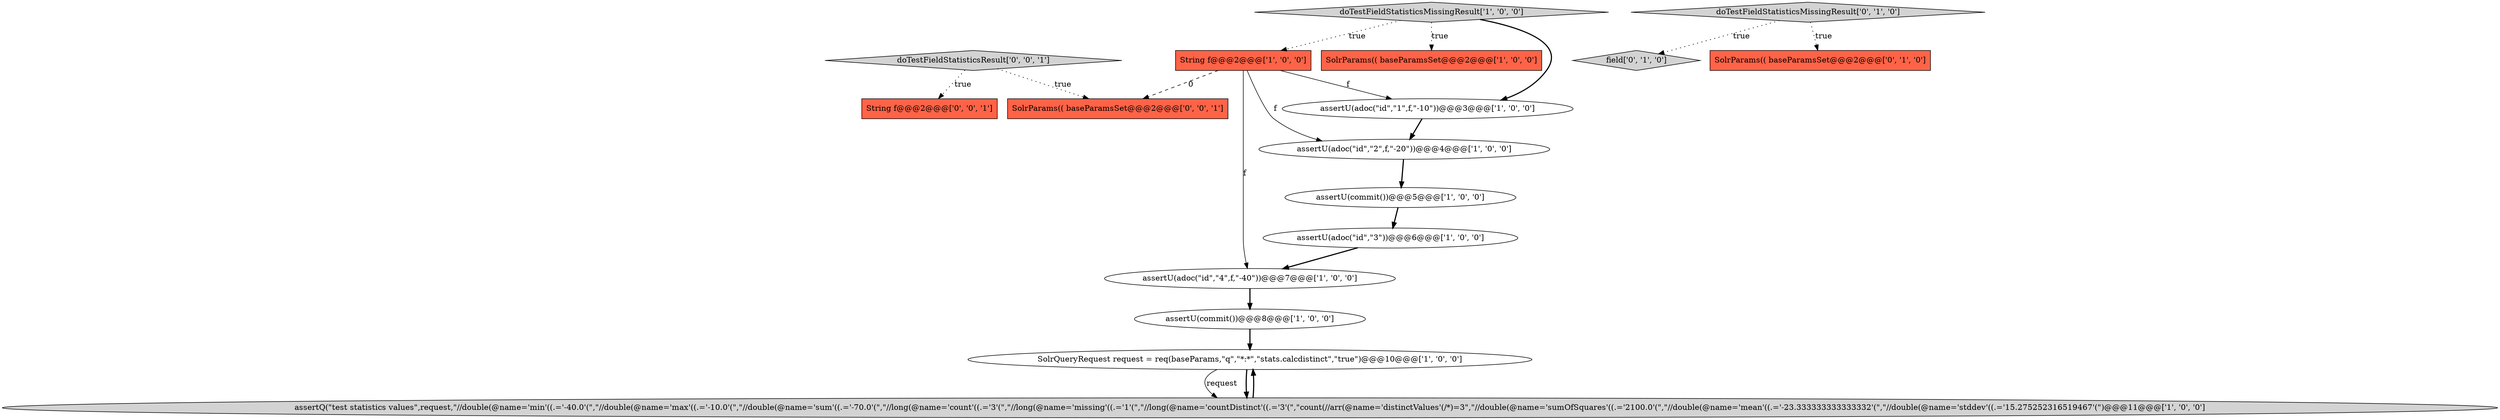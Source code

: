 digraph {
7 [style = filled, label = "assertU(adoc(\"id\",\"4\",f,\"-40\"))@@@7@@@['1', '0', '0']", fillcolor = white, shape = ellipse image = "AAA0AAABBB1BBB"];
8 [style = filled, label = "String f@@@2@@@['1', '0', '0']", fillcolor = tomato, shape = box image = "AAA0AAABBB1BBB"];
16 [style = filled, label = "SolrParams(( baseParamsSet@@@2@@@['0', '0', '1']", fillcolor = tomato, shape = box image = "AAA0AAABBB3BBB"];
5 [style = filled, label = "SolrParams(( baseParamsSet@@@2@@@['1', '0', '0']", fillcolor = tomato, shape = box image = "AAA0AAABBB1BBB"];
12 [style = filled, label = "field['0', '1', '0']", fillcolor = lightgray, shape = diamond image = "AAA0AAABBB2BBB"];
6 [style = filled, label = "assertU(adoc(\"id\",\"2\",f,\"-20\"))@@@4@@@['1', '0', '0']", fillcolor = white, shape = ellipse image = "AAA0AAABBB1BBB"];
10 [style = filled, label = "doTestFieldStatisticsMissingResult['1', '0', '0']", fillcolor = lightgray, shape = diamond image = "AAA0AAABBB1BBB"];
13 [style = filled, label = "doTestFieldStatisticsMissingResult['0', '1', '0']", fillcolor = lightgray, shape = diamond image = "AAA0AAABBB2BBB"];
2 [style = filled, label = "SolrQueryRequest request = req(baseParams,\"q\",\"*:*\",\"stats.calcdistinct\",\"true\")@@@10@@@['1', '0', '0']", fillcolor = white, shape = ellipse image = "AAA0AAABBB1BBB"];
9 [style = filled, label = "assertU(commit())@@@8@@@['1', '0', '0']", fillcolor = white, shape = ellipse image = "AAA0AAABBB1BBB"];
3 [style = filled, label = "assertU(commit())@@@5@@@['1', '0', '0']", fillcolor = white, shape = ellipse image = "AAA0AAABBB1BBB"];
0 [style = filled, label = "assertU(adoc(\"id\",\"1\",f,\"-10\"))@@@3@@@['1', '0', '0']", fillcolor = white, shape = ellipse image = "AAA0AAABBB1BBB"];
14 [style = filled, label = "doTestFieldStatisticsResult['0', '0', '1']", fillcolor = lightgray, shape = diamond image = "AAA0AAABBB3BBB"];
11 [style = filled, label = "SolrParams(( baseParamsSet@@@2@@@['0', '1', '0']", fillcolor = tomato, shape = box image = "AAA0AAABBB2BBB"];
15 [style = filled, label = "String f@@@2@@@['0', '0', '1']", fillcolor = tomato, shape = box image = "AAA0AAABBB3BBB"];
4 [style = filled, label = "assertQ(\"test statistics values\",request,\"//double(@name='min'((.='-40.0'(\",\"//double(@name='max'((.='-10.0'(\",\"//double(@name='sum'((.='-70.0'(\",\"//long(@name='count'((.='3'(\",\"//long(@name='missing'((.='1'(\",\"//long(@name='countDistinct'((.='3'(\",\"count(//arr(@name='distinctValues'(/*)=3\",\"//double(@name='sumOfSquares'((.='2100.0'(\",\"//double(@name='mean'((.='-23.333333333333332'(\",\"//double(@name='stddev'((.='15.275252316519467'(\")@@@11@@@['1', '0', '0']", fillcolor = lightgray, shape = ellipse image = "AAA0AAABBB1BBB"];
1 [style = filled, label = "assertU(adoc(\"id\",\"3\"))@@@6@@@['1', '0', '0']", fillcolor = white, shape = ellipse image = "AAA0AAABBB1BBB"];
0->6 [style = bold, label=""];
7->9 [style = bold, label=""];
8->6 [style = solid, label="f"];
13->11 [style = dotted, label="true"];
9->2 [style = bold, label=""];
14->16 [style = dotted, label="true"];
10->5 [style = dotted, label="true"];
8->16 [style = dashed, label="0"];
1->7 [style = bold, label=""];
14->15 [style = dotted, label="true"];
2->4 [style = solid, label="request"];
2->4 [style = bold, label=""];
10->8 [style = dotted, label="true"];
13->12 [style = dotted, label="true"];
8->0 [style = solid, label="f"];
6->3 [style = bold, label=""];
10->0 [style = bold, label=""];
3->1 [style = bold, label=""];
4->2 [style = bold, label=""];
8->7 [style = solid, label="f"];
}
